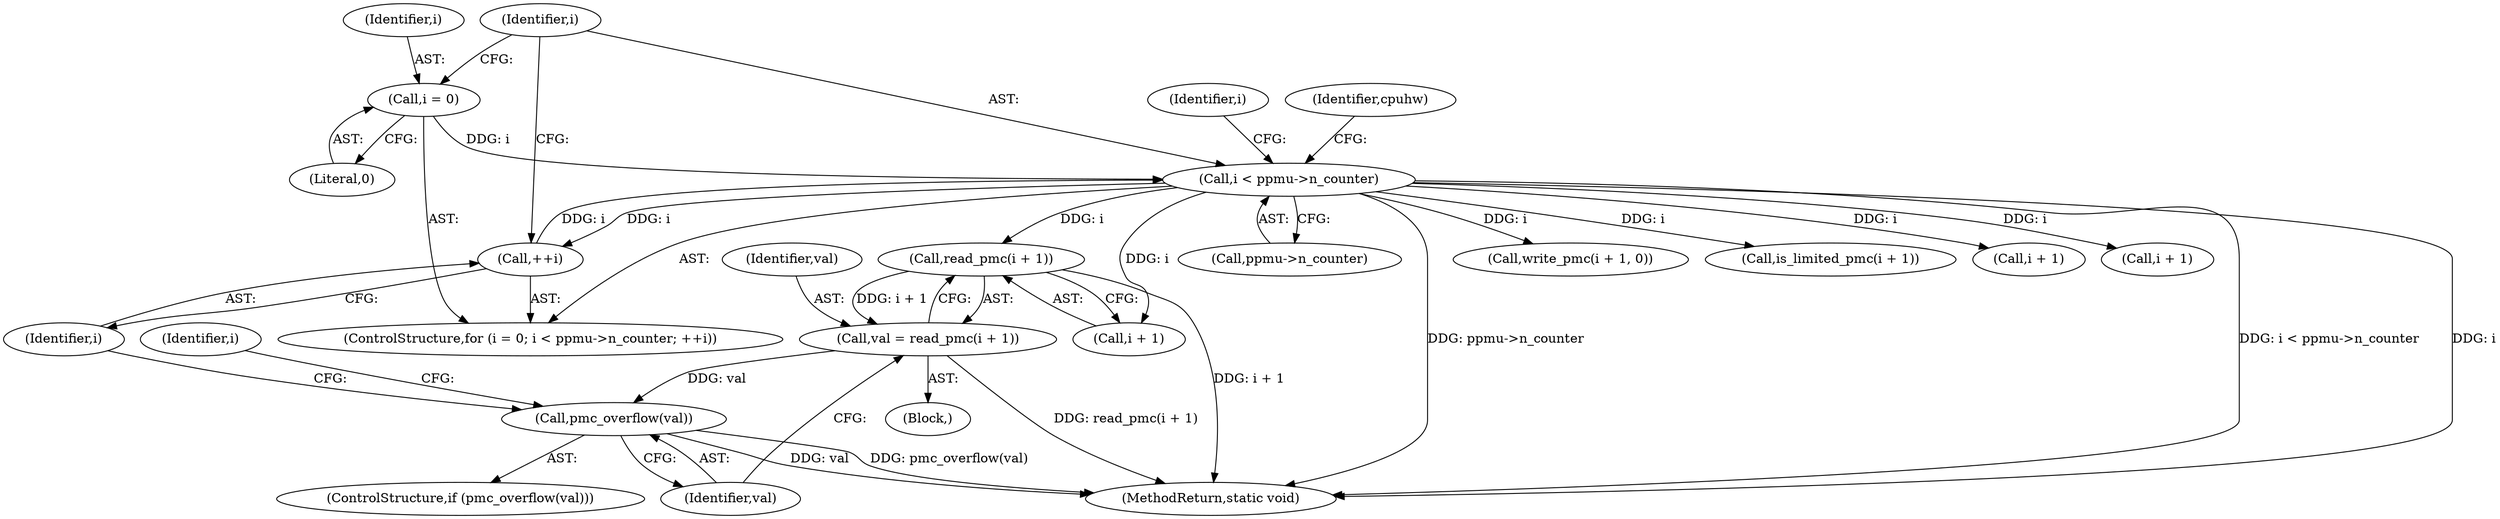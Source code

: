 digraph "0_linux_a8b0ca17b80e92faab46ee7179ba9e99ccb61233_15@API" {
"1000221" [label="(Call,read_pmc(i + 1))"];
"1000205" [label="(Call,i < ppmu->n_counter)"];
"1000202" [label="(Call,i = 0)"];
"1000210" [label="(Call,++i)"];
"1000219" [label="(Call,val = read_pmc(i + 1))"];
"1000226" [label="(Call,pmc_overflow(val))"];
"1000226" [label="(Call,pmc_overflow(val))"];
"1000206" [label="(Identifier,i)"];
"1000220" [label="(Identifier,val)"];
"1000219" [label="(Call,val = read_pmc(i + 1))"];
"1000204" [label="(Literal,0)"];
"1000221" [label="(Call,read_pmc(i + 1))"];
"1000225" [label="(ControlStructure,if (pmc_overflow(val)))"];
"1000212" [label="(Block,)"];
"1000205" [label="(Call,i < ppmu->n_counter)"];
"1000207" [label="(Call,ppmu->n_counter)"];
"1000230" [label="(Identifier,i)"];
"1000211" [label="(Identifier,i)"];
"1000227" [label="(Identifier,val)"];
"1000216" [label="(Identifier,i)"];
"1000222" [label="(Call,i + 1)"];
"1000210" [label="(Call,++i)"];
"1000228" [label="(Call,write_pmc(i + 1, 0))"];
"1000214" [label="(Call,is_limited_pmc(i + 1))"];
"1000201" [label="(ControlStructure,for (i = 0; i < ppmu->n_counter; ++i))"];
"1000203" [label="(Identifier,i)"];
"1000245" [label="(MethodReturn,static void)"];
"1000234" [label="(Identifier,cpuhw)"];
"1000202" [label="(Call,i = 0)"];
"1000215" [label="(Call,i + 1)"];
"1000229" [label="(Call,i + 1)"];
"1000221" -> "1000219"  [label="AST: "];
"1000221" -> "1000222"  [label="CFG: "];
"1000222" -> "1000221"  [label="AST: "];
"1000219" -> "1000221"  [label="CFG: "];
"1000221" -> "1000245"  [label="DDG: i + 1"];
"1000221" -> "1000219"  [label="DDG: i + 1"];
"1000205" -> "1000221"  [label="DDG: i"];
"1000205" -> "1000201"  [label="AST: "];
"1000205" -> "1000207"  [label="CFG: "];
"1000206" -> "1000205"  [label="AST: "];
"1000207" -> "1000205"  [label="AST: "];
"1000216" -> "1000205"  [label="CFG: "];
"1000234" -> "1000205"  [label="CFG: "];
"1000205" -> "1000245"  [label="DDG: i < ppmu->n_counter"];
"1000205" -> "1000245"  [label="DDG: i"];
"1000205" -> "1000245"  [label="DDG: ppmu->n_counter"];
"1000202" -> "1000205"  [label="DDG: i"];
"1000210" -> "1000205"  [label="DDG: i"];
"1000205" -> "1000210"  [label="DDG: i"];
"1000205" -> "1000214"  [label="DDG: i"];
"1000205" -> "1000215"  [label="DDG: i"];
"1000205" -> "1000222"  [label="DDG: i"];
"1000205" -> "1000228"  [label="DDG: i"];
"1000205" -> "1000229"  [label="DDG: i"];
"1000202" -> "1000201"  [label="AST: "];
"1000202" -> "1000204"  [label="CFG: "];
"1000203" -> "1000202"  [label="AST: "];
"1000204" -> "1000202"  [label="AST: "];
"1000206" -> "1000202"  [label="CFG: "];
"1000210" -> "1000201"  [label="AST: "];
"1000210" -> "1000211"  [label="CFG: "];
"1000211" -> "1000210"  [label="AST: "];
"1000206" -> "1000210"  [label="CFG: "];
"1000219" -> "1000212"  [label="AST: "];
"1000220" -> "1000219"  [label="AST: "];
"1000227" -> "1000219"  [label="CFG: "];
"1000219" -> "1000245"  [label="DDG: read_pmc(i + 1)"];
"1000219" -> "1000226"  [label="DDG: val"];
"1000226" -> "1000225"  [label="AST: "];
"1000226" -> "1000227"  [label="CFG: "];
"1000227" -> "1000226"  [label="AST: "];
"1000230" -> "1000226"  [label="CFG: "];
"1000211" -> "1000226"  [label="CFG: "];
"1000226" -> "1000245"  [label="DDG: val"];
"1000226" -> "1000245"  [label="DDG: pmc_overflow(val)"];
}
